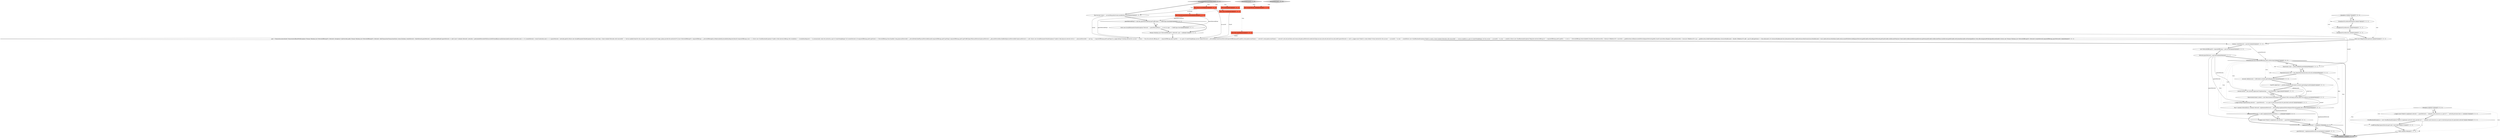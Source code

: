 digraph {
0 [style = filled, label = "moveVMToUser['1', '0', '0']", fillcolor = lightgray, shape = diamond image = "AAA0AAABBB1BBB"];
2 [style = filled, label = "moveVMToUser['0', '1', '0']", fillcolor = lightgray, shape = diamond image = "AAA0AAABBB2BBB"];
20 [style = filled, label = "throw new InvalidParameterValueException(\"Network \" + guestNetworkFinal + \" is not of a type \" + TrafficType.Guest)@@@5@@@['0', '0', '1']", fillcolor = white, shape = ellipse image = "AAA0AAABBB3BBB"];
23 [style = filled, label = "long userId@@@2@@@['0', '0', '1']", fillcolor = tomato, shape = box image = "AAA0AAABBB3BBB"];
39 [style = filled, label = "DeployDestination dest = new DeployDestination(zone,null,null,null)@@@89@@@['0', '0', '1']", fillcolor = white, shape = ellipse image = "AAA0AAABBB3BBB"];
17 [style = filled, label = "pair = Transaction.execute(new TransactionCallbackWithException<Ternary<Boolean,List<NetworkOfferingVO>,Network>,Exception>(){@Override public Ternary<Boolean,List<NetworkOfferingVO>,Network> doInTransaction(TransactionStatus status){boolean createNetwork = falseNetwork guestNetwork = guestNetworkFinalif (guestNetwork == null) {List<? extends Network> networks = getIsolatedNetworksWithSourceNATOwnedByAccountInZone(zoneId,owner)if (networks.size() == 0) {createNetwork = true}if (networks.size() == 1) {guestNetwork = networks.get(0)}{throw new InvalidParameterValueException(\"Error, more than 1 Guest Isolated Networks with SourceNAT \" + \"service enabled found for this account, cannot assosiate the IP range, please provide the network ID\")}}List<NetworkOfferingVO> requiredOfferings = _networkOfferingDao.listByAvailability(Availability.Required,false)if (requiredOfferings.size() < 1) {throw new CloudRuntimeException(\"Unable to find network offering with availability=\" + Availability.Required + \" to automatically create the network as part of createVlanIpRange\")}if (createNetwork) {if (requiredOfferings.get(0).getState() == NetworkOffering.State.Enabled) {long physicalNetworkId = _networkModel.findPhysicalNetworkId(zoneId,requiredOfferings.get(0).getTags(),requiredOfferings.get(0).getTrafficType())PhysicalNetwork physicalNetwork = _physicalNetworkDao.findById(physicalNetworkId)if (physicalNetwork == null) {throw new InvalidParameterValueException(\"Unable to find physical network with id: \" + physicalNetworkId + \" and tag: \" + requiredOfferings.get(0).getTags())}s_logger.debug(\"Creating network for account \" + owner + \" from the network offering id=\" + requiredOfferings.get(0).getId() + \" as a part of createVlanIpRange process\")guestNetwork = _networkMgr.createGuestNetwork(requiredOfferings.get(0).getId(),owner.getAccountName() + \"-network\",owner.getAccountName() + \"-network\",null,null,null,false,null,owner,null,physicalNetwork,zoneId,ACLType.Account,null,null,null,null,true,null,null)if (guestNetwork == null) {s_logger.warn(\"Failed to create default Virtual network for the account \" + accountId + \"in zone \" + zoneId)throw new CloudRuntimeException(\"Failed to create a Guest Isolated Networks with SourceNAT \" + \"service enabled as a part of createVlanIpRange, for the account \" + accountId + \"in zone \" + zoneId)}}{throw new CloudRuntimeException(\"Required network offering id=\" + requiredOfferings.get(0).getId() + \" is not in \" + NetworkOffering.State.Enabled)}}boolean allocateSourceNat = falseList<IPAddressVO> sourceNat = _ipAddressDao.listByAssociatedNetwork(guestNetwork.getId(),true)if (sourceNat.isEmpty()) {allocateSourceNat = true}List<IPAddressVO> ips = _ipAddressDao.listByVlanId(vlanId)boolean isSourceNatAllocated = falsefor (IPAddressVO addr : ips){if (addr.getState() != State.Allocated) {if (!isSourceNatAllocated && allocateSourceNat) {addr.setSourceNat(true)isSourceNatAllocated = true}{addr.setSourceNat(false)}addr.setAssociatedWithNetworkId(guestNetwork.getId())addr.setVpcId(guestNetwork.getVpcId())addr.setAllocatedTime(new Date())addr.setAllocatedInDomainId(owner.getDomainId())addr.setAllocatedToAccountId(owner.getId())addr.setSystem(false)addr.setState(IpAddress.State.Allocating)markPublicIpAsAllocated(addr)}}return new Ternary<Boolean,List<NetworkOfferingVO>,Network>(createNetwork,requiredOfferings,guestNetwork)}})@@@9@@@['0', '0', '1']", fillcolor = white, shape = ellipse image = "AAA0AAABBB3BBB"];
36 [style = filled, label = "return true@@@111@@@['0', '0', '1']", fillcolor = lightgray, shape = ellipse image = "AAA0AAABBB3BBB"];
34 [style = filled, label = "Account callerAccount = CallContext.current().getCallingAccount()@@@90@@@['0', '0', '1']", fillcolor = white, shape = ellipse image = "AAA0AAABBB3BBB"];
33 [style = filled, label = "s_logger.warn(\"Failed to implement network \" + guestNetwork + \" elements and resources as a part of\" + \" network provision due to \",ex)@@@105@@@['0', '0', '1']", fillcolor = white, shape = ellipse image = "AAA0AAABBB3BBB"];
40 [style = filled, label = "implementedNetwork != null@@@100@@@['0', '0', '1']", fillcolor = white, shape = diamond image = "AAA0AAABBB3BBB"];
8 [style = filled, label = "UserVO callerUser = _userDao.findById(CallContext.current().getCallingUserId())@@@91@@@['0', '0', '1']", fillcolor = white, shape = ellipse image = "AAA0AAABBB3BBB"];
6 [style = filled, label = "final long accountId@@@2@@@['0', '0', '1']", fillcolor = tomato, shape = box image = "AAA0AAABBB3BBB"];
38 [style = filled, label = "ExceptionUtil.rethrow(e1,)@@@80@@@['0', '0', '1']", fillcolor = white, shape = ellipse image = "AAA0AAABBB3BBB"];
29 [style = filled, label = "guestNetwork = implementedNetwork.second()@@@101@@@['0', '0', '1']", fillcolor = white, shape = ellipse image = "AAA0AAABBB3BBB"];
15 [style = filled, label = "Ternary<Boolean,List<NetworkOfferingVO>,Network> pair = null@@@7@@@['0', '0', '1']", fillcolor = white, shape = ellipse image = "AAA0AAABBB3BBB"];
27 [style = filled, label = "Network guestNetwork = pair.third()@@@86@@@['0', '0', '1']", fillcolor = white, shape = ellipse image = "AAA0AAABBB3BBB"];
14 [style = filled, label = "CloudRuntimeException e = new CloudRuntimeException(\"Failed to implement network (with specified id)\" + \" elements and resources as a part of network provision for persistent network\")@@@106@@@['0', '0', '1']", fillcolor = white, shape = ellipse image = "AAA0AAABBB3BBB"];
24 [style = filled, label = "Exception ex@@@104@@@['0', '0', '1']", fillcolor = white, shape = diamond image = "AAA0AAABBB3BBB"];
28 [style = filled, label = "final long zoneId@@@2@@@['0', '0', '1']", fillcolor = tomato, shape = box image = "AAA0AAABBB3BBB"];
22 [style = filled, label = "throw e@@@108@@@['0', '0', '1']", fillcolor = white, shape = ellipse image = "AAA0AAABBB3BBB"];
10 [style = filled, label = "final Account owner = _accountMgr.getActiveAccountById(accountId)@@@3@@@['0', '0', '1']", fillcolor = white, shape = ellipse image = "AAA0AAABBB3BBB"];
16 [style = filled, label = "throw new IllegalStateException(e1)@@@82@@@['0', '0', '1']", fillcolor = white, shape = ellipse image = "AAA0AAABBB3BBB"];
37 [style = filled, label = "List<NetworkOfferingVO> requiredOfferings = pair.second()@@@85@@@['0', '0', '1']", fillcolor = white, shape = ellipse image = "AAA0AAABBB3BBB"];
3 [style = filled, label = "Exception e1@@@78@@@['0', '0', '1']", fillcolor = white, shape = diamond image = "AAA0AAABBB3BBB"];
25 [style = filled, label = "final Long vlanId@@@2@@@['0', '0', '1']", fillcolor = tomato, shape = box image = "AAA0AAABBB3BBB"];
4 [style = filled, label = "ExceptionUtil.rethrow(e1,)@@@81@@@['0', '0', '1']", fillcolor = white, shape = ellipse image = "AAA0AAABBB3BBB"];
21 [style = filled, label = "createNetwork && requiredOfferings.get(0).isPersistent()@@@87@@@['0', '0', '1']", fillcolor = white, shape = diamond image = "AAA0AAABBB3BBB"];
26 [style = filled, label = "s_logger.warn(\"Failed to implement the network \" + guestNetwork)@@@98@@@['0', '0', '1']", fillcolor = white, shape = ellipse image = "AAA0AAABBB3BBB"];
1 [style = filled, label = "final AssignVMCmd cmd@@@2@@@['1', '1', '0']", fillcolor = tomato, shape = box image = "AAA0AAABBB1BBB"];
19 [style = filled, label = "associateIpAddressListToAccount['0', '0', '1']", fillcolor = lightgray, shape = diamond image = "AAA0AAABBB3BBB"];
31 [style = filled, label = "Pair<? extends NetworkGuru,? extends Network> implementedNetwork = _networkMgr.implementNetwork(guestNetwork.getId(),dest,context)@@@96@@@['0', '0', '1']", fillcolor = white, shape = ellipse image = "AAA0AAABBB3BBB"];
9 [style = filled, label = "s_logger.debug(\"Implementing network \" + guestNetwork + \" as a part of network provision for persistent network\")@@@94@@@['0', '0', '1']", fillcolor = white, shape = ellipse image = "AAA0AAABBB3BBB"];
7 [style = filled, label = "ExceptionUtil.rethrowRuntime(e1)@@@79@@@['0', '0', '1']", fillcolor = white, shape = ellipse image = "AAA0AAABBB3BBB"];
13 [style = filled, label = "ReservationContext context = new ReservationContextImpl(UUID.randomUUID().toString(),journal,callerUser,callerAccount)@@@93@@@['0', '0', '1']", fillcolor = white, shape = ellipse image = "AAA0AAABBB3BBB"];
35 [style = filled, label = "e.addProxyObject(guestNetwork.getUuid(),\"networkId\")@@@107@@@['0', '0', '1']", fillcolor = white, shape = ellipse image = "AAA0AAABBB3BBB"];
5 [style = filled, label = "DataCenter zone = _dcDao.findById(zoneId)@@@88@@@['0', '0', '1']", fillcolor = white, shape = ellipse image = "AAA0AAABBB3BBB"];
18 [style = filled, label = "guestNetworkFinal != null && guestNetworkFinal.getTrafficType() != TrafficType.Guest@@@4@@@['0', '0', '1']", fillcolor = white, shape = diamond image = "AAA0AAABBB3BBB"];
11 [style = filled, label = "Journal journal = new Journal.LogJournal(\"Implementing \" + guestNetwork,s_logger)@@@92@@@['0', '0', '1']", fillcolor = white, shape = ellipse image = "AAA0AAABBB3BBB"];
32 [style = filled, label = "boolean createNetwork = pair.first()@@@84@@@['0', '0', '1']", fillcolor = white, shape = ellipse image = "AAA0AAABBB3BBB"];
12 [style = filled, label = "implementedNetwork == null || implementedNetwork.first() == null@@@97@@@['0', '0', '1']", fillcolor = white, shape = diamond image = "AAA0AAABBB3BBB"];
30 [style = filled, label = "final Network guestNetworkFinal@@@2@@@['0', '0', '1']", fillcolor = tomato, shape = box image = "AAA0AAABBB3BBB"];
18->20 [style = bold, label=""];
24->33 [style = bold, label=""];
9->31 [style = bold, label=""];
32->37 [style = bold, label=""];
12->26 [style = dotted, label="true"];
3->7 [style = bold, label=""];
21->5 [style = dotted, label="true"];
21->40 [style = dotted, label="true"];
10->18 [style = bold, label=""];
19->23 [style = dotted, label="true"];
24->22 [style = dotted, label="true"];
26->40 [style = bold, label=""];
21->11 [style = dotted, label="true"];
13->9 [style = bold, label=""];
3->16 [style = dotted, label="true"];
35->22 [style = bold, label=""];
27->21 [style = bold, label=""];
3->38 [style = dotted, label="true"];
21->34 [style = dotted, label="true"];
18->20 [style = dotted, label="true"];
0->1 [style = dotted, label="true"];
14->22 [style = solid, label="e"];
14->35 [style = bold, label=""];
40->29 [style = dotted, label="true"];
27->9 [style = solid, label="guestNetwork"];
38->4 [style = bold, label=""];
20->15 [style = bold, label=""];
30->17 [style = solid, label="guestNetworkFinal"];
24->35 [style = dotted, label="true"];
39->31 [style = solid, label="dest"];
30->18 [style = solid, label="guestNetworkFinal"];
2->1 [style = dotted, label="true"];
17->32 [style = bold, label=""];
8->13 [style = solid, label="callerUser"];
22->36 [style = bold, label=""];
11->13 [style = bold, label=""];
3->7 [style = dotted, label="true"];
21->36 [style = bold, label=""];
5->39 [style = bold, label=""];
16->32 [style = bold, label=""];
15->17 [style = bold, label=""];
18->15 [style = bold, label=""];
12->26 [style = bold, label=""];
12->40 [style = bold, label=""];
1->30 [style = dashed, label="0"];
24->14 [style = dotted, label="true"];
4->16 [style = bold, label=""];
21->9 [style = dotted, label="true"];
24->33 [style = dotted, label="true"];
30->20 [style = solid, label="guestNetworkFinal"];
21->13 [style = dotted, label="true"];
31->12 [style = bold, label=""];
21->39 [style = dotted, label="true"];
29->36 [style = bold, label=""];
11->13 [style = solid, label="journal"];
31->40 [style = solid, label="implementedNetwork"];
3->4 [style = dotted, label="true"];
34->13 [style = solid, label="callerAccount"];
40->29 [style = bold, label=""];
19->25 [style = dotted, label="true"];
21->8 [style = dotted, label="true"];
33->14 [style = bold, label=""];
21->31 [style = dotted, label="true"];
19->6 [style = dotted, label="true"];
28->5 [style = solid, label="zoneId"];
5->39 [style = solid, label="zone"];
7->38 [style = bold, label=""];
32->21 [style = solid, label="createNetwork"];
19->10 [style = bold, label=""];
10->17 [style = solid, label="owner"];
25->17 [style = solid, label="vlanId"];
39->34 [style = bold, label=""];
40->36 [style = bold, label=""];
37->27 [style = bold, label=""];
27->11 [style = solid, label="guestNetwork"];
31->12 [style = solid, label="implementedNetwork"];
27->26 [style = solid, label="guestNetwork"];
8->11 [style = bold, label=""];
28->17 [style = solid, label="zoneId"];
21->5 [style = bold, label=""];
34->8 [style = bold, label=""];
19->30 [style = dotted, label="true"];
21->12 [style = dotted, label="true"];
6->10 [style = solid, label="accountId"];
19->28 [style = dotted, label="true"];
13->31 [style = solid, label="context"];
6->17 [style = solid, label="accountId"];
}
